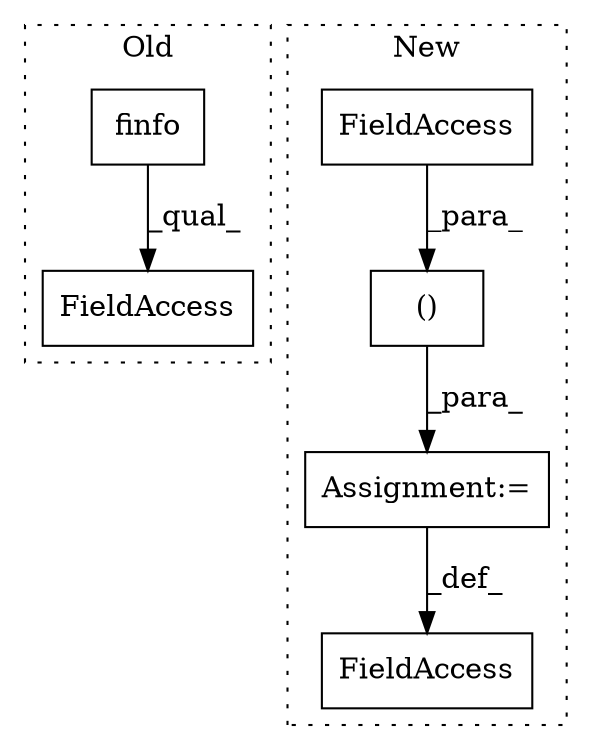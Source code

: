 digraph G {
subgraph cluster0 {
1 [label="finfo" a="32" s="314,333" l="6,1" shape="box"];
3 [label="FieldAccess" a="22" s="308" l="30" shape="box"];
label = "Old";
style="dotted";
}
subgraph cluster1 {
2 [label="()" a="106" s="241" l="96" shape="box"];
4 [label="FieldAccess" a="22" s="321" l="16" shape="box"];
5 [label="FieldAccess" a="22" s="222" l="13" shape="box"];
6 [label="Assignment:=" a="7" s="235" l="6" shape="box"];
label = "New";
style="dotted";
}
1 -> 3 [label="_qual_"];
2 -> 6 [label="_para_"];
4 -> 2 [label="_para_"];
6 -> 5 [label="_def_"];
}
